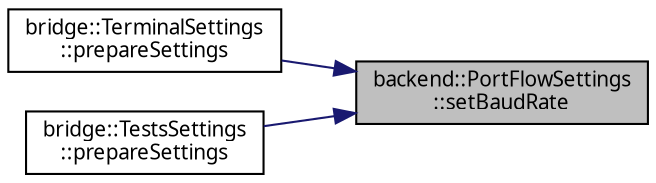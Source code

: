 digraph "backend::PortFlowSettings::setBaudRate"
{
 // LATEX_PDF_SIZE
  edge [fontname="JetBrains Mono",fontsize="10",labelfontname="JetBrains Mono",labelfontsize="10"];
  node [fontname="JetBrains Mono",fontsize="10",shape=record];
  rankdir="RL";
  Node1 [label="backend::PortFlowSettings\l::setBaudRate",height=0.2,width=0.4,color="black", fillcolor="grey75", style="filled", fontcolor="black",tooltip=" "];
  Node1 -> Node2 [dir="back",color="midnightblue",fontsize="10",style="solid",fontname="JetBrains Mono"];
  Node2 [label="bridge::TerminalSettings\l::prepareSettings",height=0.2,width=0.4,color="black", fillcolor="white", style="filled",URL="$classbridge_1_1_terminal_settings.html#a36901a5b8e7c7401d16847062020cbeb",tooltip=" "];
  Node1 -> Node3 [dir="back",color="midnightblue",fontsize="10",style="solid",fontname="JetBrains Mono"];
  Node3 [label="bridge::TestsSettings\l::prepareSettings",height=0.2,width=0.4,color="black", fillcolor="white", style="filled",URL="$classbridge_1_1_tests_settings.html#a5c219fa7a990bb9ba5117cde932c9604",tooltip=" "];
}
